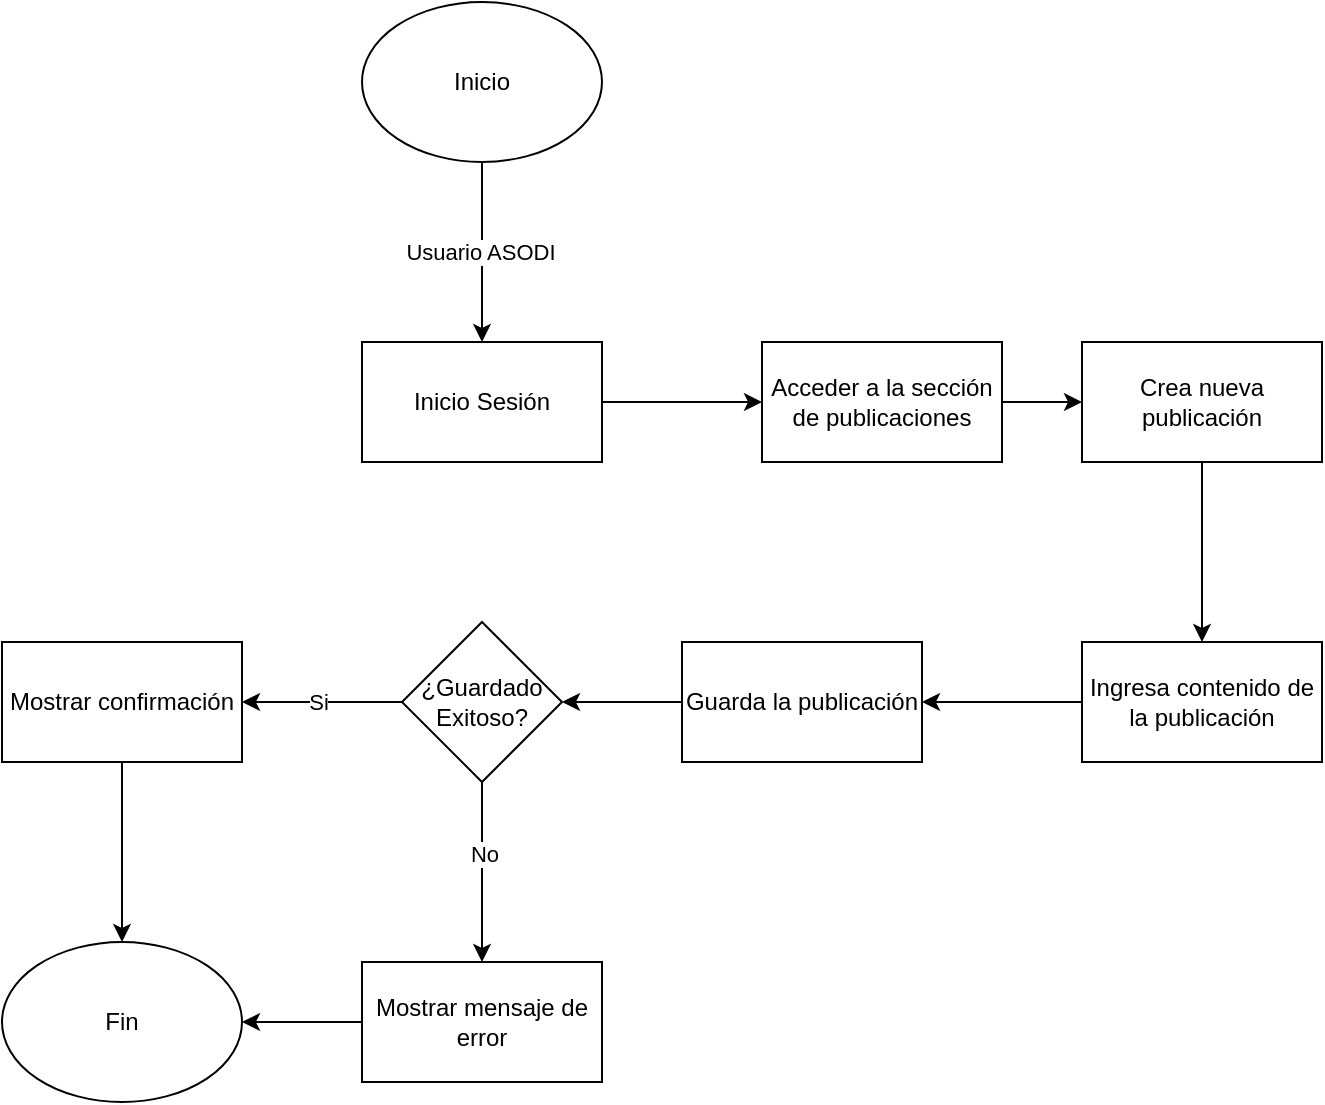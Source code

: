 <mxfile version="21.7.2" type="device">
  <diagram name="Página-1" id="ZdtdkMpKekEHSUUu7NdS">
    <mxGraphModel dx="733" dy="403" grid="1" gridSize="10" guides="1" tooltips="1" connect="1" arrows="1" fold="1" page="1" pageScale="1" pageWidth="827" pageHeight="1169" math="0" shadow="0">
      <root>
        <mxCell id="0" />
        <mxCell id="1" parent="0" />
        <mxCell id="BkSNGdHSIphNhUj36QaJ-3" value="" style="edgeStyle=orthogonalEdgeStyle;rounded=0;orthogonalLoop=1;jettySize=auto;html=1;" edge="1" parent="1" source="BkSNGdHSIphNhUj36QaJ-1" target="BkSNGdHSIphNhUj36QaJ-2">
          <mxGeometry relative="1" as="geometry" />
        </mxCell>
        <mxCell id="BkSNGdHSIphNhUj36QaJ-4" value="Usuario ASODI" style="edgeLabel;html=1;align=center;verticalAlign=middle;resizable=0;points=[];" vertex="1" connectable="0" parent="BkSNGdHSIphNhUj36QaJ-3">
          <mxGeometry y="-1" relative="1" as="geometry">
            <mxPoint as="offset" />
          </mxGeometry>
        </mxCell>
        <mxCell id="BkSNGdHSIphNhUj36QaJ-1" value="Inicio" style="ellipse;whiteSpace=wrap;html=1;" vertex="1" parent="1">
          <mxGeometry x="210" y="170" width="120" height="80" as="geometry" />
        </mxCell>
        <mxCell id="BkSNGdHSIphNhUj36QaJ-6" value="" style="edgeStyle=orthogonalEdgeStyle;rounded=0;orthogonalLoop=1;jettySize=auto;html=1;" edge="1" parent="1" source="BkSNGdHSIphNhUj36QaJ-2" target="BkSNGdHSIphNhUj36QaJ-5">
          <mxGeometry relative="1" as="geometry" />
        </mxCell>
        <mxCell id="BkSNGdHSIphNhUj36QaJ-2" value="Inicio Sesión" style="whiteSpace=wrap;html=1;" vertex="1" parent="1">
          <mxGeometry x="210" y="340" width="120" height="60" as="geometry" />
        </mxCell>
        <mxCell id="BkSNGdHSIphNhUj36QaJ-8" value="" style="edgeStyle=orthogonalEdgeStyle;rounded=0;orthogonalLoop=1;jettySize=auto;html=1;" edge="1" parent="1" source="BkSNGdHSIphNhUj36QaJ-5" target="BkSNGdHSIphNhUj36QaJ-7">
          <mxGeometry relative="1" as="geometry" />
        </mxCell>
        <mxCell id="BkSNGdHSIphNhUj36QaJ-5" value="Acceder a la sección de publicaciones" style="whiteSpace=wrap;html=1;" vertex="1" parent="1">
          <mxGeometry x="410" y="340" width="120" height="60" as="geometry" />
        </mxCell>
        <mxCell id="BkSNGdHSIphNhUj36QaJ-10" value="" style="edgeStyle=orthogonalEdgeStyle;rounded=0;orthogonalLoop=1;jettySize=auto;html=1;" edge="1" parent="1" source="BkSNGdHSIphNhUj36QaJ-7" target="BkSNGdHSIphNhUj36QaJ-9">
          <mxGeometry relative="1" as="geometry" />
        </mxCell>
        <mxCell id="BkSNGdHSIphNhUj36QaJ-7" value="Crea nueva publicación" style="whiteSpace=wrap;html=1;" vertex="1" parent="1">
          <mxGeometry x="570" y="340" width="120" height="60" as="geometry" />
        </mxCell>
        <mxCell id="BkSNGdHSIphNhUj36QaJ-12" value="" style="edgeStyle=orthogonalEdgeStyle;rounded=0;orthogonalLoop=1;jettySize=auto;html=1;" edge="1" parent="1" source="BkSNGdHSIphNhUj36QaJ-9" target="BkSNGdHSIphNhUj36QaJ-11">
          <mxGeometry relative="1" as="geometry" />
        </mxCell>
        <mxCell id="BkSNGdHSIphNhUj36QaJ-9" value="Ingresa contenido de la publicación" style="whiteSpace=wrap;html=1;" vertex="1" parent="1">
          <mxGeometry x="570" y="490" width="120" height="60" as="geometry" />
        </mxCell>
        <mxCell id="BkSNGdHSIphNhUj36QaJ-14" value="" style="edgeStyle=orthogonalEdgeStyle;rounded=0;orthogonalLoop=1;jettySize=auto;html=1;" edge="1" parent="1" source="BkSNGdHSIphNhUj36QaJ-11" target="BkSNGdHSIphNhUj36QaJ-13">
          <mxGeometry relative="1" as="geometry" />
        </mxCell>
        <mxCell id="BkSNGdHSIphNhUj36QaJ-11" value="Guarda la publicación" style="whiteSpace=wrap;html=1;" vertex="1" parent="1">
          <mxGeometry x="370" y="490" width="120" height="60" as="geometry" />
        </mxCell>
        <mxCell id="BkSNGdHSIphNhUj36QaJ-16" value="" style="edgeStyle=orthogonalEdgeStyle;rounded=0;orthogonalLoop=1;jettySize=auto;html=1;" edge="1" parent="1" source="BkSNGdHSIphNhUj36QaJ-13" target="BkSNGdHSIphNhUj36QaJ-15">
          <mxGeometry relative="1" as="geometry" />
        </mxCell>
        <mxCell id="BkSNGdHSIphNhUj36QaJ-17" value="No" style="edgeLabel;html=1;align=center;verticalAlign=middle;resizable=0;points=[];" vertex="1" connectable="0" parent="BkSNGdHSIphNhUj36QaJ-16">
          <mxGeometry x="-0.196" y="1" relative="1" as="geometry">
            <mxPoint as="offset" />
          </mxGeometry>
        </mxCell>
        <mxCell id="BkSNGdHSIphNhUj36QaJ-19" value="" style="edgeStyle=orthogonalEdgeStyle;rounded=0;orthogonalLoop=1;jettySize=auto;html=1;entryX=1;entryY=0.5;entryDx=0;entryDy=0;" edge="1" parent="1" source="BkSNGdHSIphNhUj36QaJ-13" target="BkSNGdHSIphNhUj36QaJ-21">
          <mxGeometry relative="1" as="geometry">
            <mxPoint x="150" y="520" as="targetPoint" />
          </mxGeometry>
        </mxCell>
        <mxCell id="BkSNGdHSIphNhUj36QaJ-20" value="Si" style="edgeLabel;html=1;align=center;verticalAlign=middle;resizable=0;points=[];" vertex="1" connectable="0" parent="BkSNGdHSIphNhUj36QaJ-19">
          <mxGeometry x="0.06" relative="1" as="geometry">
            <mxPoint as="offset" />
          </mxGeometry>
        </mxCell>
        <mxCell id="BkSNGdHSIphNhUj36QaJ-13" value="¿Guardado&lt;br&gt;Exitoso?" style="rhombus;whiteSpace=wrap;html=1;" vertex="1" parent="1">
          <mxGeometry x="230" y="480" width="80" height="80" as="geometry" />
        </mxCell>
        <mxCell id="BkSNGdHSIphNhUj36QaJ-24" style="edgeStyle=orthogonalEdgeStyle;rounded=0;orthogonalLoop=1;jettySize=auto;html=1;entryX=1;entryY=0.5;entryDx=0;entryDy=0;" edge="1" parent="1" source="BkSNGdHSIphNhUj36QaJ-15" target="BkSNGdHSIphNhUj36QaJ-23">
          <mxGeometry relative="1" as="geometry" />
        </mxCell>
        <mxCell id="BkSNGdHSIphNhUj36QaJ-15" value="Mostrar mensaje de error" style="whiteSpace=wrap;html=1;" vertex="1" parent="1">
          <mxGeometry x="210" y="650" width="120" height="60" as="geometry" />
        </mxCell>
        <mxCell id="BkSNGdHSIphNhUj36QaJ-25" style="edgeStyle=orthogonalEdgeStyle;rounded=0;orthogonalLoop=1;jettySize=auto;html=1;entryX=0.5;entryY=0;entryDx=0;entryDy=0;" edge="1" parent="1" source="BkSNGdHSIphNhUj36QaJ-21" target="BkSNGdHSIphNhUj36QaJ-23">
          <mxGeometry relative="1" as="geometry" />
        </mxCell>
        <mxCell id="BkSNGdHSIphNhUj36QaJ-21" value="Mostrar confirmación" style="whiteSpace=wrap;html=1;" vertex="1" parent="1">
          <mxGeometry x="30" y="490" width="120" height="60" as="geometry" />
        </mxCell>
        <mxCell id="BkSNGdHSIphNhUj36QaJ-23" value="Fin" style="ellipse;whiteSpace=wrap;html=1;" vertex="1" parent="1">
          <mxGeometry x="30" y="640" width="120" height="80" as="geometry" />
        </mxCell>
      </root>
    </mxGraphModel>
  </diagram>
</mxfile>
